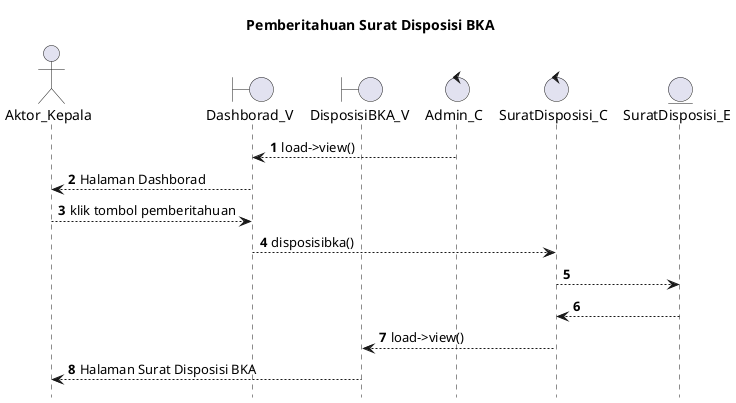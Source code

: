 @startuml

autonumber
hide footbox
title Pemberitahuan Surat Disposisi BKA

Actor Aktor_Kepala
boundary Dashborad_V
boundary DisposisiBKA_V
control Admin_C
control SuratDisposisi_C
Entity SuratDisposisi_E

Admin_C --> Dashborad_V: load->view()
Dashborad_V --> Aktor_Kepala: Halaman Dashborad
Aktor_Kepala --> Dashborad_V: klik tombol pemberitahuan
Dashborad_V --> SuratDisposisi_C: disposisibka()
SuratDisposisi_C --> SuratDisposisi_E:
    
    SuratDisposisi_E --> SuratDisposisi_C:
    SuratDisposisi_C --> DisposisiBKA_V: load->view()
    DisposisiBKA_V --> Aktor_Kepala: Halaman Surat Disposisi BKA

@enduml